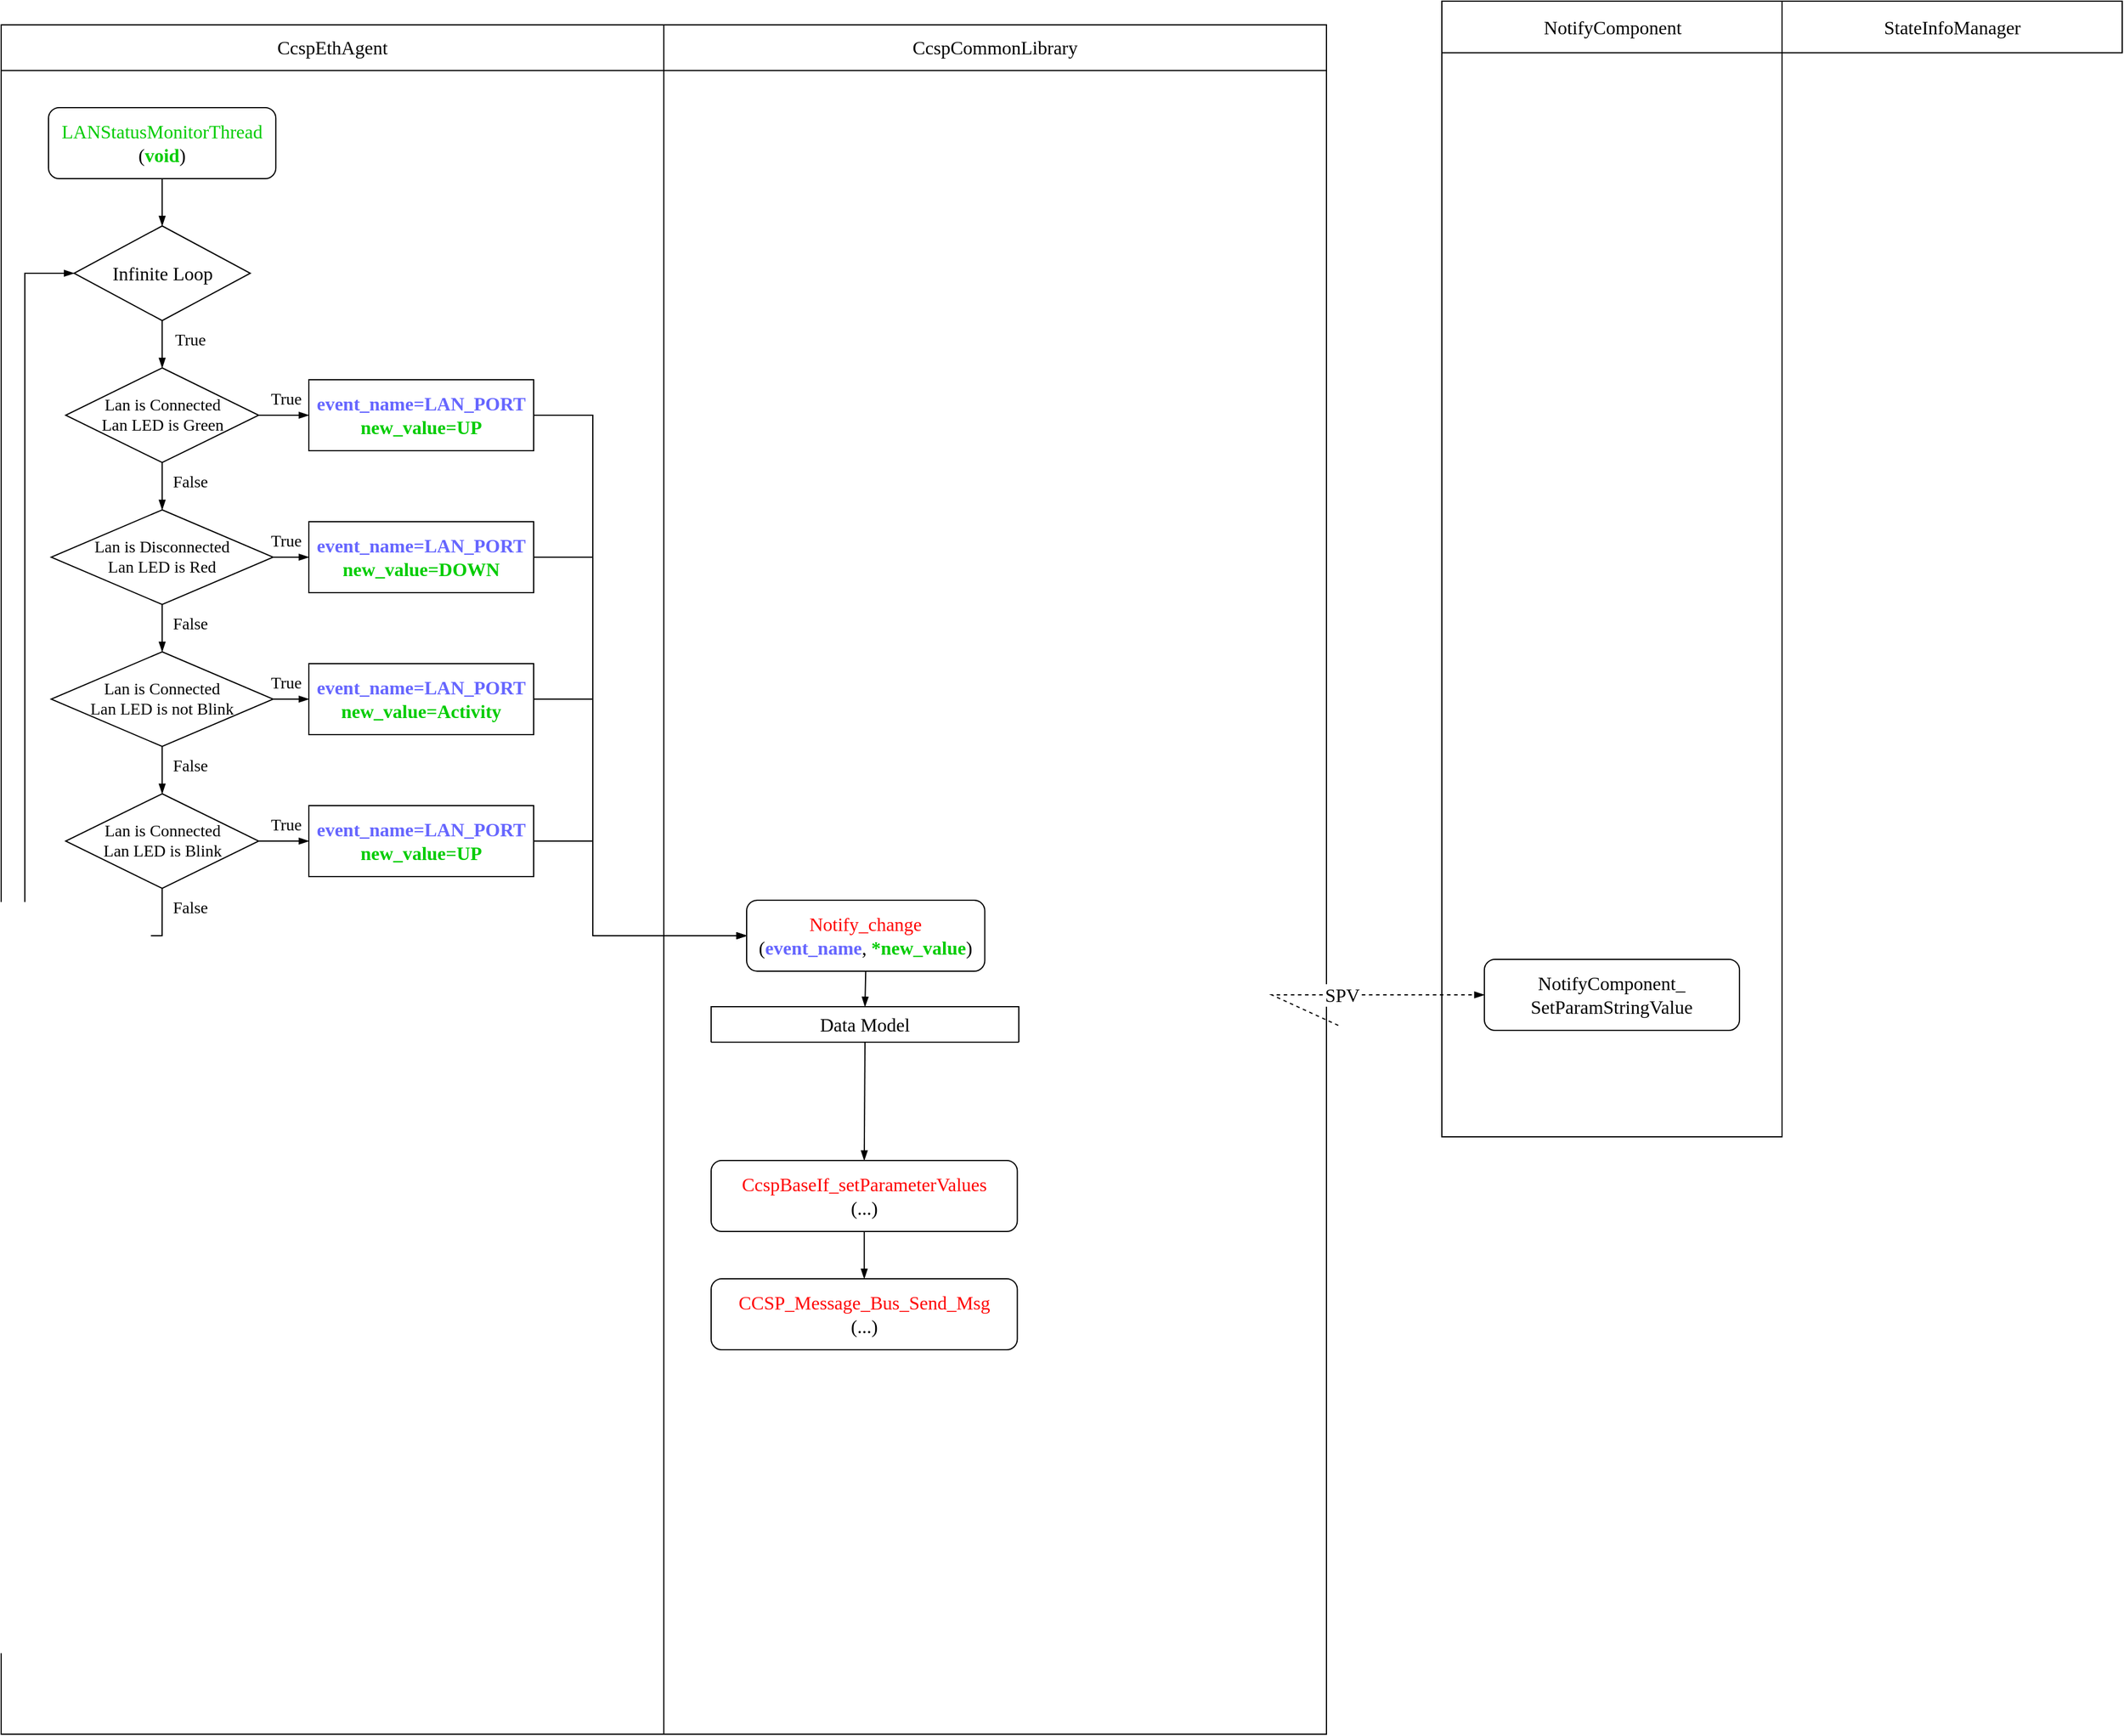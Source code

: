 <mxfile version="24.1.0" type="github">
  <diagram name="第 1 页" id="Y6xY_8anBtdgjpaCUC3Q">
    <mxGraphModel dx="993" dy="568" grid="1" gridSize="10" guides="1" tooltips="1" connect="1" arrows="1" fold="1" page="1" pageScale="1" pageWidth="2339" pageHeight="3300" math="0" shadow="0">
      <root>
        <mxCell id="0" />
        <mxCell id="1" parent="0" />
        <mxCell id="gSltfRQLhsjH3o0JYE8w-63" value="外框" parent="0" />
        <mxCell id="gSltfRQLhsjH3o0JYE8w-64" value="" style="rounded=0;whiteSpace=wrap;html=1;align=center;verticalAlign=middle;fontFamily=Times New Roman;fontSize=16;fontColor=default;fillColor=none;gradientColor=none;container=0;" vertex="1" parent="gSltfRQLhsjH3o0JYE8w-63">
          <mxGeometry x="600" y="80" width="560" height="1445" as="geometry" />
        </mxCell>
        <mxCell id="gSltfRQLhsjH3o0JYE8w-65" value="CcspCommonLibrary" style="rounded=0;whiteSpace=wrap;html=1;align=center;verticalAlign=middle;fontFamily=Times New Roman;fontSize=16;fontColor=default;fillColor=none;gradientColor=none;container=0;" vertex="1" parent="gSltfRQLhsjH3o0JYE8w-63">
          <mxGeometry x="600" y="80" width="560" height="38.64" as="geometry" />
        </mxCell>
        <mxCell id="gSltfRQLhsjH3o0JYE8w-66" value="" style="rounded=0;whiteSpace=wrap;html=1;align=center;verticalAlign=middle;fontFamily=Times New Roman;fontSize=16;fontColor=default;fillColor=none;gradientColor=none;container=0;" vertex="1" parent="gSltfRQLhsjH3o0JYE8w-63">
          <mxGeometry x="40" y="80" width="560" height="1445" as="geometry" />
        </mxCell>
        <mxCell id="gSltfRQLhsjH3o0JYE8w-67" value="CcspEthAgent" style="rounded=0;whiteSpace=wrap;html=1;align=center;verticalAlign=middle;fontFamily=Times New Roman;fontSize=16;fontColor=default;fillColor=none;gradientColor=none;container=0;" vertex="1" parent="gSltfRQLhsjH3o0JYE8w-63">
          <mxGeometry x="40" y="80" width="560" height="38.64" as="geometry" />
        </mxCell>
        <mxCell id="gSltfRQLhsjH3o0JYE8w-118" value="" style="rounded=0;whiteSpace=wrap;html=1;align=center;verticalAlign=middle;fontFamily=Times New Roman;fontSize=16;fontColor=default;fillColor=none;gradientColor=none;container=0;" vertex="1" parent="gSltfRQLhsjH3o0JYE8w-63">
          <mxGeometry x="1257.5" y="60" width="287.5" height="960" as="geometry" />
        </mxCell>
        <mxCell id="gSltfRQLhsjH3o0JYE8w-119" value="NotifyComponent" style="rounded=0;whiteSpace=wrap;html=1;align=center;verticalAlign=middle;fontFamily=Times New Roman;fontSize=16;fontColor=default;fillColor=none;gradientColor=none;container=0;" vertex="1" parent="gSltfRQLhsjH3o0JYE8w-63">
          <mxGeometry x="1257.5" y="60" width="287.5" height="43.636" as="geometry" />
        </mxCell>
        <mxCell id="gSltfRQLhsjH3o0JYE8w-120" value="StateInfoManager" style="rounded=0;whiteSpace=wrap;html=1;align=center;verticalAlign=middle;fontFamily=Times New Roman;fontSize=16;fontColor=default;fillColor=none;gradientColor=none;container=0;" vertex="1" parent="gSltfRQLhsjH3o0JYE8w-63">
          <mxGeometry x="1545" y="60" width="287.5" height="43.636" as="geometry" />
        </mxCell>
        <mxCell id="gSltfRQLhsjH3o0JYE8w-69" value="Code Flow" parent="0" />
        <mxCell id="gSltfRQLhsjH3o0JYE8w-73" value="&lt;font color=&quot;#ff0000&quot; style=&quot;font-size: 16px;&quot;&gt;CCSP_Message_Bus_Send_Msg&lt;/font&gt;&lt;div&gt;&lt;font style=&quot;font-size: 16px;&quot;&gt;(...)&lt;/font&gt;&lt;/div&gt;" style="rounded=1;whiteSpace=wrap;html=1;align=center;verticalAlign=middle;fontFamily=Times New Roman;fontSize=16;fontColor=default;fillColor=none;gradientColor=none;" vertex="1" parent="gSltfRQLhsjH3o0JYE8w-69">
          <mxGeometry x="639.995" y="1140" width="258.75" height="60" as="geometry" />
        </mxCell>
        <mxCell id="gSltfRQLhsjH3o0JYE8w-74" value="&lt;font style=&quot;font-size: 16px;&quot;&gt;NotifyComponent_&lt;br&gt;SetParamStringValue&lt;/font&gt;" style="rounded=1;whiteSpace=wrap;html=1;align=center;verticalAlign=middle;fontFamily=Times New Roman;fontSize=16;fontColor=default;fillColor=none;gradientColor=none;" vertex="1" parent="gSltfRQLhsjH3o0JYE8w-69">
          <mxGeometry x="1293.438" y="870" width="215.625" height="60" as="geometry" />
        </mxCell>
        <mxCell id="gSltfRQLhsjH3o0JYE8w-75" value="SPV" style="endArrow=blockThin;endSize=6;dashed=1;html=1;rounded=0;fontFamily=Times New Roman;fontSize=16;fontColor=default;entryX=0;entryY=0.5;entryDx=0;entryDy=0;endFill=1;" edge="1" parent="gSltfRQLhsjH3o0JYE8w-69" target="gSltfRQLhsjH3o0JYE8w-74">
          <mxGeometry width="160" relative="1" as="geometry">
            <mxPoint x="1170" y="925.82" as="sourcePoint" />
            <mxPoint x="1271.875" y="950" as="targetPoint" />
            <Array as="points">
              <mxPoint x="1113.75" y="900" />
            </Array>
          </mxGeometry>
        </mxCell>
        <mxCell id="gSltfRQLhsjH3o0JYE8w-76" style="edgeStyle=none;rounded=0;orthogonalLoop=1;jettySize=auto;html=1;exitX=0.5;exitY=1;exitDx=0;exitDy=0;entryX=0.5;entryY=0;entryDx=0;entryDy=0;strokeColor=default;align=center;verticalAlign=middle;fontFamily=Times New Roman;fontSize=16;fontColor=default;labelBackgroundColor=default;endArrow=blockThin;endFill=1;endSize=6;" edge="1" parent="gSltfRQLhsjH3o0JYE8w-69" source="gSltfRQLhsjH3o0JYE8w-77" target="gSltfRQLhsjH3o0JYE8w-114">
          <mxGeometry relative="1" as="geometry" />
        </mxCell>
        <mxCell id="gSltfRQLhsjH3o0JYE8w-77" value="&lt;font color=&quot;#ff0000&quot;&gt;Notify_change&lt;/font&gt;&lt;div&gt;(&lt;font color=&quot;#6666ff&quot;&gt;&lt;b&gt;event_name&lt;/b&gt;&lt;/font&gt;, &lt;font color=&quot;#00cc00&quot;&gt;&lt;b&gt;*new_value&lt;/b&gt;&lt;/font&gt;)&lt;/div&gt;" style="rounded=1;whiteSpace=wrap;html=1;align=center;verticalAlign=middle;fontFamily=Times New Roman;fontSize=16;fontColor=default;fillColor=none;gradientColor=none;" vertex="1" parent="gSltfRQLhsjH3o0JYE8w-69">
          <mxGeometry x="669.995" y="820" width="201.25" height="60" as="geometry" />
        </mxCell>
        <mxCell id="gSltfRQLhsjH3o0JYE8w-78" value="" style="edgeStyle=none;rounded=0;orthogonalLoop=1;jettySize=auto;html=1;strokeColor=default;align=center;verticalAlign=middle;fontFamily=Times New Roman;fontSize=16;fontColor=default;labelBackgroundColor=default;endArrow=blockThin;endFill=1;endSize=6;" edge="1" parent="gSltfRQLhsjH3o0JYE8w-69" source="gSltfRQLhsjH3o0JYE8w-79" target="gSltfRQLhsjH3o0JYE8w-73">
          <mxGeometry relative="1" as="geometry" />
        </mxCell>
        <mxCell id="gSltfRQLhsjH3o0JYE8w-79" value="&lt;font color=&quot;#ff0000&quot; style=&quot;font-size: 16px;&quot;&gt;CcspBaseIf_setParameterValues&lt;/font&gt;&lt;div&gt;&lt;font style=&quot;font-size: 16px;&quot;&gt;(...&lt;/font&gt;&lt;span style=&quot;background-color: initial;&quot;&gt;)&lt;/span&gt;&lt;/div&gt;" style="rounded=1;whiteSpace=wrap;html=1;align=center;verticalAlign=middle;fontFamily=Times New Roman;fontSize=16;fontColor=default;fillColor=none;gradientColor=none;" vertex="1" parent="gSltfRQLhsjH3o0JYE8w-69">
          <mxGeometry x="639.995" y="1040" width="258.75" height="60" as="geometry" />
        </mxCell>
        <mxCell id="gSltfRQLhsjH3o0JYE8w-80" value="" style="edgeStyle=none;rounded=0;orthogonalLoop=1;jettySize=auto;html=1;strokeColor=default;align=center;verticalAlign=middle;fontFamily=Times New Roman;fontSize=16;fontColor=default;labelBackgroundColor=default;endArrow=blockThin;endFill=1;endSize=6;" edge="1" parent="gSltfRQLhsjH3o0JYE8w-69" source="gSltfRQLhsjH3o0JYE8w-81" target="gSltfRQLhsjH3o0JYE8w-86">
          <mxGeometry relative="1" as="geometry" />
        </mxCell>
        <mxCell id="gSltfRQLhsjH3o0JYE8w-81" value="Infinite Loop" style="rhombus;whiteSpace=wrap;html=1;fontFamily=Times New Roman;fontSize=16;fontColor=default;labelBackgroundColor=default;fillColor=none;" vertex="1" parent="gSltfRQLhsjH3o0JYE8w-69">
          <mxGeometry x="101.59" y="250" width="148.93" height="80" as="geometry" />
        </mxCell>
        <mxCell id="gSltfRQLhsjH3o0JYE8w-82" value="" style="edgeStyle=none;rounded=0;orthogonalLoop=1;jettySize=auto;html=1;strokeColor=default;align=center;verticalAlign=middle;fontFamily=Times New Roman;fontSize=16;fontColor=default;labelBackgroundColor=default;endArrow=blockThin;endFill=1;endSize=6;" edge="1" parent="gSltfRQLhsjH3o0JYE8w-69" source="gSltfRQLhsjH3o0JYE8w-83" target="gSltfRQLhsjH3o0JYE8w-81">
          <mxGeometry relative="1" as="geometry" />
        </mxCell>
        <mxCell id="gSltfRQLhsjH3o0JYE8w-83" value="&lt;font color=&quot;#00cc00&quot; style=&quot;font-size: 16px;&quot;&gt;LANStatusMonitorThread&lt;/font&gt;&lt;div&gt;&lt;font style=&quot;font-size: 16px;&quot;&gt;(&lt;b style=&quot;&quot;&gt;&lt;font color=&quot;#00cc00&quot;&gt;void&lt;/font&gt;&lt;/b&gt;)&lt;/font&gt;&lt;/div&gt;" style="rounded=1;whiteSpace=wrap;html=1;align=center;verticalAlign=middle;fontFamily=Times New Roman;fontSize=16;fontColor=default;fillColor=none;gradientColor=none;" vertex="1" parent="gSltfRQLhsjH3o0JYE8w-69">
          <mxGeometry x="80" y="150" width="192.11" height="60" as="geometry" />
        </mxCell>
        <mxCell id="gSltfRQLhsjH3o0JYE8w-84" value="" style="edgeStyle=none;rounded=0;orthogonalLoop=1;jettySize=auto;html=1;strokeColor=default;align=center;verticalAlign=middle;fontFamily=Times New Roman;fontSize=16;fontColor=default;labelBackgroundColor=default;endArrow=blockThin;endFill=1;endSize=6;" edge="1" parent="gSltfRQLhsjH3o0JYE8w-69" source="gSltfRQLhsjH3o0JYE8w-86" target="gSltfRQLhsjH3o0JYE8w-89">
          <mxGeometry relative="1" as="geometry" />
        </mxCell>
        <mxCell id="gSltfRQLhsjH3o0JYE8w-85" style="edgeStyle=none;rounded=0;orthogonalLoop=1;jettySize=auto;html=1;exitX=1;exitY=0.5;exitDx=0;exitDy=0;strokeColor=default;align=center;verticalAlign=middle;fontFamily=Times New Roman;fontSize=16;fontColor=default;labelBackgroundColor=default;endArrow=blockThin;endFill=1;endSize=6;" edge="1" parent="gSltfRQLhsjH3o0JYE8w-69" source="gSltfRQLhsjH3o0JYE8w-86" target="gSltfRQLhsjH3o0JYE8w-102">
          <mxGeometry relative="1" as="geometry" />
        </mxCell>
        <mxCell id="gSltfRQLhsjH3o0JYE8w-86" value="&lt;div style=&quot;font-size: 14px;&quot;&gt;&lt;span style=&quot;background-color: initial;&quot;&gt;Lan is Connected&lt;br&gt;Lan LED is&amp;nbsp;&lt;/span&gt;&lt;span style=&quot;background-color: initial;&quot;&gt;Green&lt;/span&gt;&lt;/div&gt;" style="rhombus;whiteSpace=wrap;html=1;rounded=0;strokeColor=default;align=center;verticalAlign=middle;fontFamily=Times New Roman;fontSize=16;fontColor=default;fillColor=none;gradientColor=none;" vertex="1" parent="gSltfRQLhsjH3o0JYE8w-69">
          <mxGeometry x="94.51" y="370" width="163.1" height="80" as="geometry" />
        </mxCell>
        <mxCell id="gSltfRQLhsjH3o0JYE8w-87" value="" style="edgeStyle=none;rounded=0;orthogonalLoop=1;jettySize=auto;html=1;strokeColor=default;align=center;verticalAlign=middle;fontFamily=Times New Roman;fontSize=16;fontColor=default;labelBackgroundColor=default;endArrow=blockThin;endFill=1;endSize=6;" edge="1" parent="gSltfRQLhsjH3o0JYE8w-69" source="gSltfRQLhsjH3o0JYE8w-89" target="gSltfRQLhsjH3o0JYE8w-92">
          <mxGeometry relative="1" as="geometry" />
        </mxCell>
        <mxCell id="gSltfRQLhsjH3o0JYE8w-88" value="" style="edgeStyle=none;rounded=0;orthogonalLoop=1;jettySize=auto;html=1;strokeColor=default;align=center;verticalAlign=middle;fontFamily=Times New Roman;fontSize=16;fontColor=default;labelBackgroundColor=default;endArrow=blockThin;endFill=1;endSize=6;" edge="1" parent="gSltfRQLhsjH3o0JYE8w-69" source="gSltfRQLhsjH3o0JYE8w-89" target="gSltfRQLhsjH3o0JYE8w-104">
          <mxGeometry relative="1" as="geometry" />
        </mxCell>
        <mxCell id="gSltfRQLhsjH3o0JYE8w-89" value="&lt;div style=&quot;font-size: 14px;&quot;&gt;&lt;span style=&quot;background-color: initial;&quot;&gt;Lan is Disconnected&lt;br&gt;Lan LED is&amp;nbsp;&lt;/span&gt;&lt;span style=&quot;background-color: initial;&quot;&gt;Red&lt;/span&gt;&lt;/div&gt;" style="rhombus;whiteSpace=wrap;html=1;rounded=0;strokeColor=default;align=center;verticalAlign=middle;fontFamily=Times New Roman;fontSize=16;fontColor=default;fillColor=none;gradientColor=none;" vertex="1" parent="gSltfRQLhsjH3o0JYE8w-69">
          <mxGeometry x="82.25" y="490" width="187.61" height="80" as="geometry" />
        </mxCell>
        <mxCell id="gSltfRQLhsjH3o0JYE8w-90" value="" style="edgeStyle=none;rounded=0;orthogonalLoop=1;jettySize=auto;html=1;strokeColor=default;align=center;verticalAlign=middle;fontFamily=Times New Roman;fontSize=16;fontColor=default;labelBackgroundColor=default;endArrow=blockThin;endFill=1;endSize=6;" edge="1" parent="gSltfRQLhsjH3o0JYE8w-69" source="gSltfRQLhsjH3o0JYE8w-92" target="gSltfRQLhsjH3o0JYE8w-95">
          <mxGeometry relative="1" as="geometry" />
        </mxCell>
        <mxCell id="gSltfRQLhsjH3o0JYE8w-91" value="" style="edgeStyle=none;rounded=0;orthogonalLoop=1;jettySize=auto;html=1;strokeColor=default;align=center;verticalAlign=middle;fontFamily=Times New Roman;fontSize=16;fontColor=default;labelBackgroundColor=default;endArrow=blockThin;endFill=1;endSize=6;" edge="1" parent="gSltfRQLhsjH3o0JYE8w-69" source="gSltfRQLhsjH3o0JYE8w-92" target="gSltfRQLhsjH3o0JYE8w-106">
          <mxGeometry relative="1" as="geometry" />
        </mxCell>
        <mxCell id="gSltfRQLhsjH3o0JYE8w-92" value="&lt;div style=&quot;font-size: 14px;&quot;&gt;&lt;span style=&quot;background-color: initial;&quot;&gt;Lan is Connected&lt;br&gt;Lan LED is not Blink&lt;/span&gt;&lt;/div&gt;" style="rhombus;whiteSpace=wrap;html=1;rounded=0;strokeColor=default;align=center;verticalAlign=middle;fontFamily=Times New Roman;fontSize=16;fontColor=default;fillColor=none;gradientColor=none;" vertex="1" parent="gSltfRQLhsjH3o0JYE8w-69">
          <mxGeometry x="82.25" y="610" width="187.61" height="80" as="geometry" />
        </mxCell>
        <mxCell id="gSltfRQLhsjH3o0JYE8w-93" style="edgeStyle=none;rounded=0;orthogonalLoop=1;jettySize=auto;html=1;strokeColor=default;align=center;verticalAlign=middle;fontFamily=Times New Roman;fontSize=16;fontColor=default;labelBackgroundColor=default;endArrow=blockThin;endFill=1;endSize=6;entryX=0;entryY=0.5;entryDx=0;entryDy=0;exitX=0.5;exitY=1;exitDx=0;exitDy=0;" edge="1" parent="gSltfRQLhsjH3o0JYE8w-69" source="gSltfRQLhsjH3o0JYE8w-95" target="gSltfRQLhsjH3o0JYE8w-81">
          <mxGeometry relative="1" as="geometry">
            <mxPoint x="156.06" y="790" as="sourcePoint" />
            <mxPoint x="60" y="180" as="targetPoint" />
            <Array as="points">
              <mxPoint x="176" y="850" />
              <mxPoint x="60" y="850" />
              <mxPoint x="60" y="510" />
              <mxPoint x="60" y="290" />
            </Array>
          </mxGeometry>
        </mxCell>
        <mxCell id="gSltfRQLhsjH3o0JYE8w-94" value="" style="edgeStyle=none;rounded=0;orthogonalLoop=1;jettySize=auto;html=1;strokeColor=default;align=center;verticalAlign=middle;fontFamily=Times New Roman;fontSize=16;fontColor=default;labelBackgroundColor=default;endArrow=blockThin;endFill=1;endSize=6;" edge="1" parent="gSltfRQLhsjH3o0JYE8w-69" source="gSltfRQLhsjH3o0JYE8w-95" target="gSltfRQLhsjH3o0JYE8w-108">
          <mxGeometry relative="1" as="geometry" />
        </mxCell>
        <mxCell id="gSltfRQLhsjH3o0JYE8w-95" value="&lt;div style=&quot;font-size: 14px;&quot;&gt;&lt;span style=&quot;background-color: initial;&quot;&gt;Lan is Connected&lt;br&gt;Lan LED is&amp;nbsp;&lt;/span&gt;&lt;span style=&quot;background-color: initial;&quot;&gt;Blink&lt;/span&gt;&lt;/div&gt;" style="rhombus;whiteSpace=wrap;html=1;rounded=0;strokeColor=default;align=center;verticalAlign=middle;fontFamily=Times New Roman;fontSize=16;fontColor=default;fillColor=none;gradientColor=none;" vertex="1" parent="gSltfRQLhsjH3o0JYE8w-69">
          <mxGeometry x="94.51" y="730" width="163.1" height="80" as="geometry" />
        </mxCell>
        <mxCell id="gSltfRQLhsjH3o0JYE8w-96" value="&lt;font style=&quot;font-size: 14px;&quot;&gt;False&lt;/font&gt;" style="text;html=1;align=center;verticalAlign=middle;whiteSpace=wrap;rounded=0;fontFamily=Times New Roman;fontSize=16;fontColor=default;" vertex="1" parent="gSltfRQLhsjH3o0JYE8w-69">
          <mxGeometry x="170" y="690" width="60" height="30" as="geometry" />
        </mxCell>
        <mxCell id="gSltfRQLhsjH3o0JYE8w-97" value="&lt;font style=&quot;font-size: 14px;&quot;&gt;False&lt;/font&gt;" style="text;html=1;align=center;verticalAlign=middle;whiteSpace=wrap;rounded=0;fontFamily=Times New Roman;fontSize=16;fontColor=default;" vertex="1" parent="gSltfRQLhsjH3o0JYE8w-69">
          <mxGeometry x="170" y="570" width="60" height="30" as="geometry" />
        </mxCell>
        <mxCell id="gSltfRQLhsjH3o0JYE8w-98" value="&lt;font style=&quot;font-size: 14px;&quot;&gt;False&lt;/font&gt;" style="text;html=1;align=center;verticalAlign=middle;whiteSpace=wrap;rounded=0;fontFamily=Times New Roman;fontSize=16;fontColor=default;" vertex="1" parent="gSltfRQLhsjH3o0JYE8w-69">
          <mxGeometry x="170" y="450" width="60" height="30" as="geometry" />
        </mxCell>
        <mxCell id="gSltfRQLhsjH3o0JYE8w-99" value="&lt;font style=&quot;font-size: 14px;&quot;&gt;True&lt;/font&gt;" style="text;html=1;align=center;verticalAlign=middle;whiteSpace=wrap;rounded=0;fontFamily=Times New Roman;fontSize=16;fontColor=default;" vertex="1" parent="gSltfRQLhsjH3o0JYE8w-69">
          <mxGeometry x="170" y="330" width="60" height="30" as="geometry" />
        </mxCell>
        <mxCell id="gSltfRQLhsjH3o0JYE8w-100" value="&lt;font style=&quot;font-size: 14px;&quot;&gt;False&lt;/font&gt;" style="text;html=1;align=center;verticalAlign=middle;whiteSpace=wrap;rounded=0;fontFamily=Times New Roman;fontSize=16;fontColor=default;" vertex="1" parent="gSltfRQLhsjH3o0JYE8w-69">
          <mxGeometry x="170" y="810" width="60" height="30" as="geometry" />
        </mxCell>
        <mxCell id="gSltfRQLhsjH3o0JYE8w-101" style="edgeStyle=none;rounded=0;orthogonalLoop=1;jettySize=auto;html=1;exitX=1;exitY=0.5;exitDx=0;exitDy=0;entryX=0;entryY=0.5;entryDx=0;entryDy=0;strokeColor=default;align=center;verticalAlign=middle;fontFamily=Times New Roman;fontSize=16;fontColor=default;labelBackgroundColor=default;endArrow=blockThin;endFill=1;endSize=6;" edge="1" parent="gSltfRQLhsjH3o0JYE8w-69" source="gSltfRQLhsjH3o0JYE8w-102" target="gSltfRQLhsjH3o0JYE8w-77">
          <mxGeometry relative="1" as="geometry">
            <Array as="points">
              <mxPoint x="540" y="410" />
              <mxPoint x="540" y="850" />
            </Array>
          </mxGeometry>
        </mxCell>
        <mxCell id="gSltfRQLhsjH3o0JYE8w-102" value="&lt;b style=&quot;&quot;&gt;&lt;font color=&quot;#6666ff&quot;&gt;event_name=LAN_PORT&lt;/font&gt;&lt;/b&gt;&lt;div&gt;&lt;font color=&quot;#00cc00&quot;&gt;&lt;b&gt;new_value=UP&lt;/b&gt;&lt;/font&gt;&lt;/div&gt;" style="rounded=0;whiteSpace=wrap;html=1;strokeColor=default;align=center;verticalAlign=middle;fontFamily=Times New Roman;fontSize=16;fontColor=default;fillColor=none;gradientColor=none;" vertex="1" parent="gSltfRQLhsjH3o0JYE8w-69">
          <mxGeometry x="300" y="380" width="190" height="60" as="geometry" />
        </mxCell>
        <mxCell id="gSltfRQLhsjH3o0JYE8w-103" style="edgeStyle=none;rounded=0;orthogonalLoop=1;jettySize=auto;html=1;exitX=1;exitY=0.5;exitDx=0;exitDy=0;entryX=0;entryY=0.5;entryDx=0;entryDy=0;strokeColor=default;align=center;verticalAlign=middle;fontFamily=Times New Roman;fontSize=16;fontColor=default;labelBackgroundColor=default;endArrow=blockThin;endFill=1;endSize=6;" edge="1" parent="gSltfRQLhsjH3o0JYE8w-69" source="gSltfRQLhsjH3o0JYE8w-104" target="gSltfRQLhsjH3o0JYE8w-77">
          <mxGeometry relative="1" as="geometry">
            <Array as="points">
              <mxPoint x="540" y="530" />
              <mxPoint x="540" y="850" />
            </Array>
          </mxGeometry>
        </mxCell>
        <mxCell id="gSltfRQLhsjH3o0JYE8w-104" value="&lt;b style=&quot;&quot;&gt;&lt;font color=&quot;#6666ff&quot;&gt;event_name=LAN_PORT&lt;/font&gt;&lt;/b&gt;&lt;div&gt;&lt;font color=&quot;#00cc00&quot;&gt;&lt;b&gt;new_value=DOWN&lt;/b&gt;&lt;/font&gt;&lt;/div&gt;" style="rounded=0;whiteSpace=wrap;html=1;strokeColor=default;align=center;verticalAlign=middle;fontFamily=Times New Roman;fontSize=16;fontColor=default;fillColor=none;gradientColor=none;" vertex="1" parent="gSltfRQLhsjH3o0JYE8w-69">
          <mxGeometry x="300" y="500" width="190" height="60" as="geometry" />
        </mxCell>
        <mxCell id="gSltfRQLhsjH3o0JYE8w-105" style="edgeStyle=none;rounded=0;orthogonalLoop=1;jettySize=auto;html=1;exitX=1;exitY=0.5;exitDx=0;exitDy=0;entryX=0;entryY=0.5;entryDx=0;entryDy=0;strokeColor=default;align=center;verticalAlign=middle;fontFamily=Times New Roman;fontSize=16;fontColor=default;labelBackgroundColor=default;endArrow=blockThin;endFill=1;endSize=6;" edge="1" parent="gSltfRQLhsjH3o0JYE8w-69" source="gSltfRQLhsjH3o0JYE8w-106" target="gSltfRQLhsjH3o0JYE8w-77">
          <mxGeometry relative="1" as="geometry">
            <Array as="points">
              <mxPoint x="540" y="650" />
              <mxPoint x="540" y="850" />
            </Array>
          </mxGeometry>
        </mxCell>
        <mxCell id="gSltfRQLhsjH3o0JYE8w-106" value="&lt;b style=&quot;&quot;&gt;&lt;font color=&quot;#6666ff&quot;&gt;event_name=LAN_PORT&lt;/font&gt;&lt;/b&gt;&lt;div&gt;&lt;font color=&quot;#00cc00&quot;&gt;&lt;b&gt;new_value=Activity&lt;/b&gt;&lt;/font&gt;&lt;/div&gt;" style="rounded=0;whiteSpace=wrap;html=1;strokeColor=default;align=center;verticalAlign=middle;fontFamily=Times New Roman;fontSize=16;fontColor=default;fillColor=none;gradientColor=none;" vertex="1" parent="gSltfRQLhsjH3o0JYE8w-69">
          <mxGeometry x="300" y="620" width="190" height="60" as="geometry" />
        </mxCell>
        <mxCell id="gSltfRQLhsjH3o0JYE8w-107" style="edgeStyle=none;rounded=0;orthogonalLoop=1;jettySize=auto;html=1;exitX=1;exitY=0.5;exitDx=0;exitDy=0;entryX=0;entryY=0.5;entryDx=0;entryDy=0;strokeColor=default;align=center;verticalAlign=middle;fontFamily=Times New Roman;fontSize=16;fontColor=default;labelBackgroundColor=default;endArrow=blockThin;endFill=1;endSize=6;" edge="1" parent="gSltfRQLhsjH3o0JYE8w-69" source="gSltfRQLhsjH3o0JYE8w-108" target="gSltfRQLhsjH3o0JYE8w-77">
          <mxGeometry relative="1" as="geometry">
            <Array as="points">
              <mxPoint x="540" y="770" />
              <mxPoint x="540" y="850" />
            </Array>
          </mxGeometry>
        </mxCell>
        <mxCell id="gSltfRQLhsjH3o0JYE8w-108" value="&lt;b style=&quot;&quot;&gt;&lt;font color=&quot;#6666ff&quot;&gt;event_name=LAN_PORT&lt;/font&gt;&lt;/b&gt;&lt;div&gt;&lt;font color=&quot;#00cc00&quot;&gt;&lt;b&gt;new_value=UP&lt;/b&gt;&lt;/font&gt;&lt;/div&gt;" style="rounded=0;whiteSpace=wrap;html=1;strokeColor=default;align=center;verticalAlign=middle;fontFamily=Times New Roman;fontSize=16;fontColor=default;fillColor=none;gradientColor=none;" vertex="1" parent="gSltfRQLhsjH3o0JYE8w-69">
          <mxGeometry x="300" y="740" width="190" height="60" as="geometry" />
        </mxCell>
        <mxCell id="gSltfRQLhsjH3o0JYE8w-109" value="&lt;font style=&quot;font-size: 14px;&quot;&gt;True&lt;/font&gt;" style="text;html=1;align=center;verticalAlign=middle;whiteSpace=wrap;rounded=0;fontFamily=Times New Roman;fontSize=16;fontColor=default;" vertex="1" parent="gSltfRQLhsjH3o0JYE8w-69">
          <mxGeometry x="250.52" y="380" width="60" height="30" as="geometry" />
        </mxCell>
        <mxCell id="gSltfRQLhsjH3o0JYE8w-110" value="&lt;font style=&quot;font-size: 14px;&quot;&gt;True&lt;/font&gt;" style="text;html=1;align=center;verticalAlign=middle;whiteSpace=wrap;rounded=0;fontFamily=Times New Roman;fontSize=16;fontColor=default;" vertex="1" parent="gSltfRQLhsjH3o0JYE8w-69">
          <mxGeometry x="250.52" y="500" width="60" height="30" as="geometry" />
        </mxCell>
        <mxCell id="gSltfRQLhsjH3o0JYE8w-111" value="&lt;font style=&quot;font-size: 14px;&quot;&gt;True&lt;/font&gt;" style="text;html=1;align=center;verticalAlign=middle;whiteSpace=wrap;rounded=0;fontFamily=Times New Roman;fontSize=16;fontColor=default;" vertex="1" parent="gSltfRQLhsjH3o0JYE8w-69">
          <mxGeometry x="250.52" y="620" width="60" height="30" as="geometry" />
        </mxCell>
        <mxCell id="gSltfRQLhsjH3o0JYE8w-112" value="&lt;font style=&quot;font-size: 14px;&quot;&gt;True&lt;/font&gt;" style="text;html=1;align=center;verticalAlign=middle;whiteSpace=wrap;rounded=0;fontFamily=Times New Roman;fontSize=16;fontColor=default;" vertex="1" parent="gSltfRQLhsjH3o0JYE8w-69">
          <mxGeometry x="250.52" y="740" width="60" height="30" as="geometry" />
        </mxCell>
        <mxCell id="gSltfRQLhsjH3o0JYE8w-113" style="edgeStyle=none;rounded=0;orthogonalLoop=1;jettySize=auto;html=1;exitX=0.5;exitY=1;exitDx=0;exitDy=0;entryX=0.5;entryY=0;entryDx=0;entryDy=0;strokeColor=default;align=center;verticalAlign=middle;fontFamily=Times New Roman;fontSize=16;fontColor=default;labelBackgroundColor=default;endArrow=blockThin;endFill=1;endSize=6;" edge="1" parent="gSltfRQLhsjH3o0JYE8w-69" source="gSltfRQLhsjH3o0JYE8w-114" target="gSltfRQLhsjH3o0JYE8w-79">
          <mxGeometry relative="1" as="geometry" />
        </mxCell>
        <mxCell id="gSltfRQLhsjH3o0JYE8w-114" value="Data Model" style="swimlane;fontStyle=0;childLayout=stackLayout;horizontal=1;startSize=30;horizontalStack=0;resizeParent=1;resizeParentMax=0;resizeLast=0;collapsible=1;marginBottom=0;whiteSpace=wrap;html=1;rounded=0;strokeColor=default;align=center;verticalAlign=middle;fontFamily=Times New Roman;fontSize=16;fontColor=default;fillColor=none;gradientColor=none;" vertex="1" collapsed="1" parent="gSltfRQLhsjH3o0JYE8w-69">
          <mxGeometry x="639.99" y="910" width="260" height="30" as="geometry">
            <mxRectangle x="639.99" y="910" width="330" height="120" as="alternateBounds" />
          </mxGeometry>
        </mxCell>
        <mxCell id="gSltfRQLhsjH3o0JYE8w-115" value="Device.NotifyComponent.SetNotifi_ParamName" style="text;strokeColor=none;fillColor=none;align=left;verticalAlign=middle;spacingLeft=4;spacingRight=4;overflow=hidden;points=[[0,0.5],[1,0.5]];portConstraint=eastwest;rotatable=0;whiteSpace=wrap;html=1;fontFamily=Times New Roman;fontSize=16;fontColor=default;" vertex="1" parent="gSltfRQLhsjH3o0JYE8w-114">
          <mxGeometry y="30" width="330" height="30" as="geometry" />
        </mxCell>
        <mxCell id="gSltfRQLhsjH3o0JYE8w-116" value="eRT.com.cisco.spvtg.ccsp.notifycomponent" style="text;strokeColor=none;fillColor=none;align=left;verticalAlign=middle;spacingLeft=4;spacingRight=4;overflow=hidden;points=[[0,0.5],[1,0.5]];portConstraint=eastwest;rotatable=0;whiteSpace=wrap;html=1;fontFamily=Times New Roman;fontSize=16;fontColor=default;" vertex="1" parent="gSltfRQLhsjH3o0JYE8w-114">
          <mxGeometry y="60" width="330" height="30" as="geometry" />
        </mxCell>
        <mxCell id="gSltfRQLhsjH3o0JYE8w-117" value="/com/cisco/spvtg/ccsp/notifycomponent" style="text;strokeColor=none;fillColor=none;align=left;verticalAlign=middle;spacingLeft=4;spacingRight=4;overflow=hidden;points=[[0,0.5],[1,0.5]];portConstraint=eastwest;rotatable=0;whiteSpace=wrap;html=1;fontFamily=Times New Roman;fontSize=16;fontColor=default;" vertex="1" parent="gSltfRQLhsjH3o0JYE8w-114">
          <mxGeometry y="90" width="330" height="30" as="geometry" />
        </mxCell>
      </root>
    </mxGraphModel>
  </diagram>
</mxfile>
